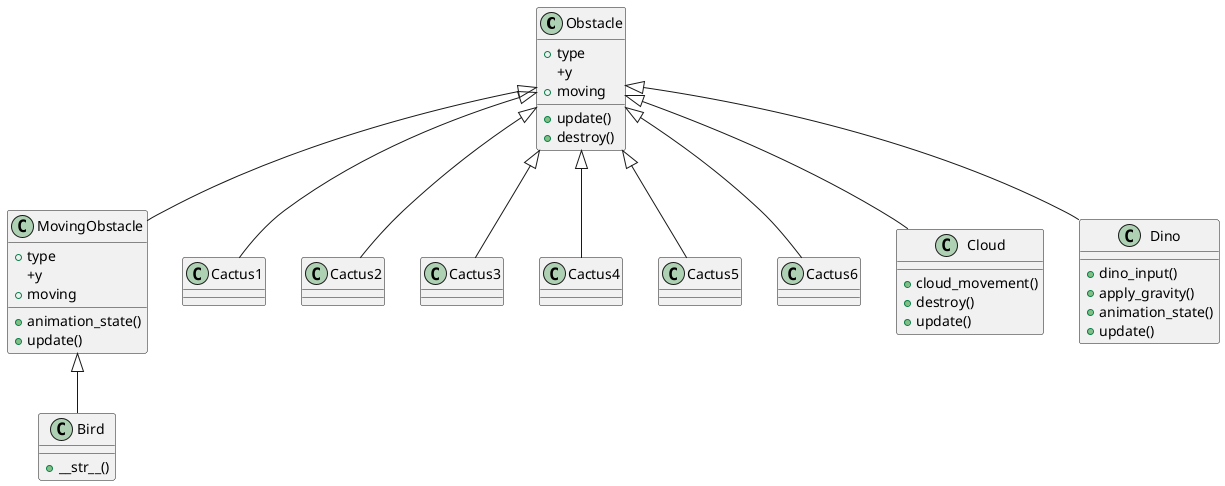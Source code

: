 @startuml

class Obstacle {
    +type
    +y
    +moving
    +update()
    +destroy()
}

class MovingObstacle {
    +type
    +y
    +moving
    +animation_state()
    +update()
}

class Bird {
    +__str__()
}

class Cactus1 {
}

class Cactus2 {
}

class Cactus3 {
}

class Cactus4 {
}

class Cactus5 {
}

class Cactus6 {
}

class Cloud {
    +cloud_movement()
    +destroy()
    +update()
}

class Dino {
    +dino_input()
    +apply_gravity()
    +animation_state()
    +update()
}

Obstacle <|-- MovingObstacle
MovingObstacle <|-- Bird
Obstacle <|-- Cactus1
Obstacle <|-- Cactus2
Obstacle <|-- Cactus3
Obstacle <|-- Cactus4
Obstacle <|-- Cactus5
Obstacle <|-- Cactus6
Obstacle <|-- Cloud
Obstacle <|-- Dino

@enduml
